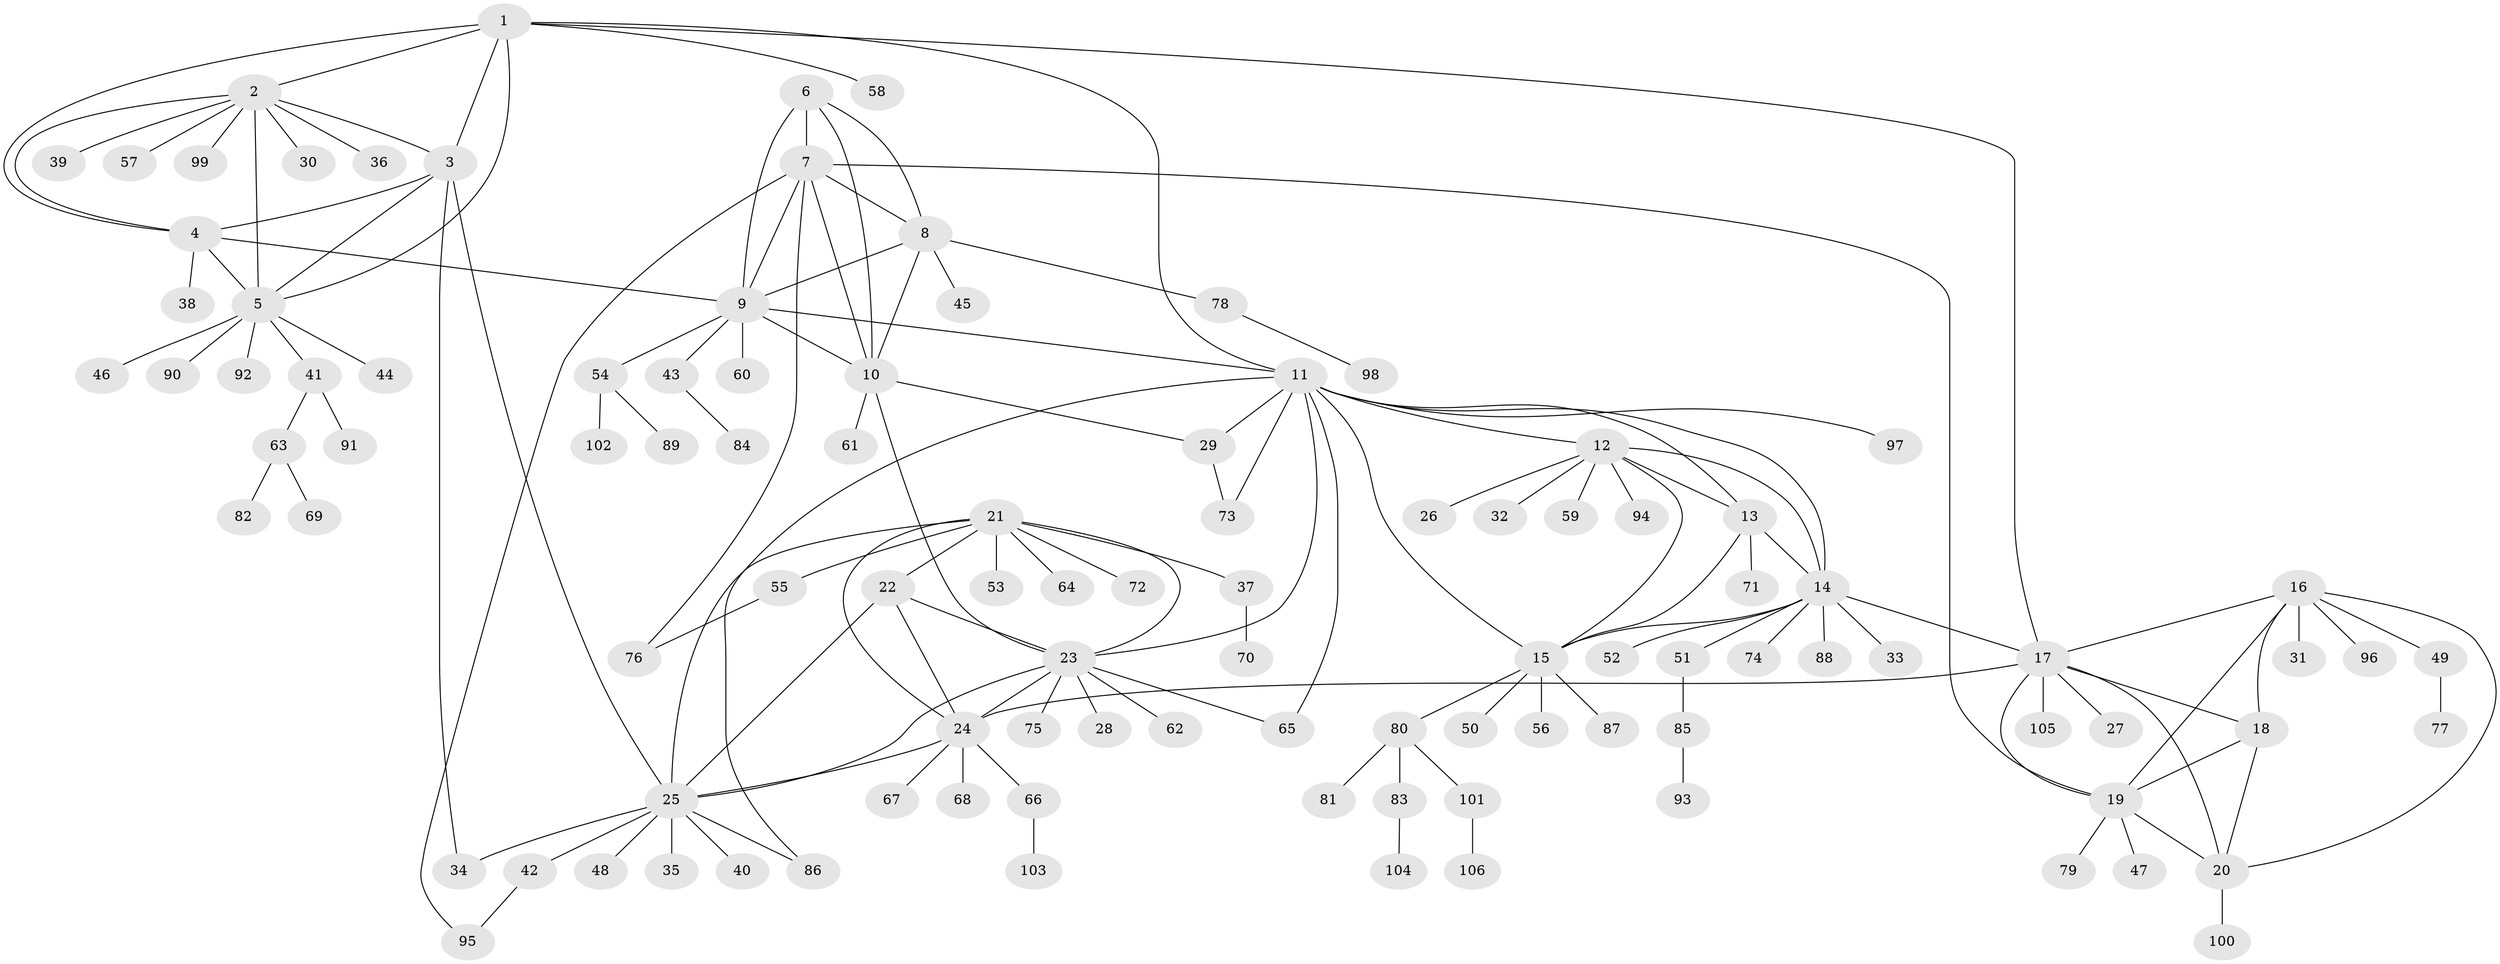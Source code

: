 // Generated by graph-tools (version 1.1) at 2025/56/03/09/25 04:56:04]
// undirected, 106 vertices, 148 edges
graph export_dot {
graph [start="1"]
  node [color=gray90,style=filled];
  1;
  2;
  3;
  4;
  5;
  6;
  7;
  8;
  9;
  10;
  11;
  12;
  13;
  14;
  15;
  16;
  17;
  18;
  19;
  20;
  21;
  22;
  23;
  24;
  25;
  26;
  27;
  28;
  29;
  30;
  31;
  32;
  33;
  34;
  35;
  36;
  37;
  38;
  39;
  40;
  41;
  42;
  43;
  44;
  45;
  46;
  47;
  48;
  49;
  50;
  51;
  52;
  53;
  54;
  55;
  56;
  57;
  58;
  59;
  60;
  61;
  62;
  63;
  64;
  65;
  66;
  67;
  68;
  69;
  70;
  71;
  72;
  73;
  74;
  75;
  76;
  77;
  78;
  79;
  80;
  81;
  82;
  83;
  84;
  85;
  86;
  87;
  88;
  89;
  90;
  91;
  92;
  93;
  94;
  95;
  96;
  97;
  98;
  99;
  100;
  101;
  102;
  103;
  104;
  105;
  106;
  1 -- 2;
  1 -- 3;
  1 -- 4;
  1 -- 5;
  1 -- 11;
  1 -- 17;
  1 -- 58;
  2 -- 3;
  2 -- 4;
  2 -- 5;
  2 -- 30;
  2 -- 36;
  2 -- 39;
  2 -- 57;
  2 -- 99;
  3 -- 4;
  3 -- 5;
  3 -- 25;
  3 -- 34;
  4 -- 5;
  4 -- 9;
  4 -- 38;
  5 -- 41;
  5 -- 44;
  5 -- 46;
  5 -- 90;
  5 -- 92;
  6 -- 7;
  6 -- 8;
  6 -- 9;
  6 -- 10;
  7 -- 8;
  7 -- 9;
  7 -- 10;
  7 -- 19;
  7 -- 76;
  7 -- 95;
  8 -- 9;
  8 -- 10;
  8 -- 45;
  8 -- 78;
  9 -- 10;
  9 -- 11;
  9 -- 43;
  9 -- 54;
  9 -- 60;
  10 -- 23;
  10 -- 29;
  10 -- 61;
  11 -- 12;
  11 -- 13;
  11 -- 14;
  11 -- 15;
  11 -- 23;
  11 -- 29;
  11 -- 65;
  11 -- 73;
  11 -- 86;
  11 -- 97;
  12 -- 13;
  12 -- 14;
  12 -- 15;
  12 -- 26;
  12 -- 32;
  12 -- 59;
  12 -- 94;
  13 -- 14;
  13 -- 15;
  13 -- 71;
  14 -- 15;
  14 -- 17;
  14 -- 33;
  14 -- 51;
  14 -- 52;
  14 -- 74;
  14 -- 88;
  15 -- 50;
  15 -- 56;
  15 -- 80;
  15 -- 87;
  16 -- 17;
  16 -- 18;
  16 -- 19;
  16 -- 20;
  16 -- 31;
  16 -- 49;
  16 -- 96;
  17 -- 18;
  17 -- 19;
  17 -- 20;
  17 -- 24;
  17 -- 27;
  17 -- 105;
  18 -- 19;
  18 -- 20;
  19 -- 20;
  19 -- 47;
  19 -- 79;
  20 -- 100;
  21 -- 22;
  21 -- 23;
  21 -- 24;
  21 -- 25;
  21 -- 37;
  21 -- 53;
  21 -- 55;
  21 -- 64;
  21 -- 72;
  22 -- 23;
  22 -- 24;
  22 -- 25;
  23 -- 24;
  23 -- 25;
  23 -- 28;
  23 -- 62;
  23 -- 65;
  23 -- 75;
  24 -- 25;
  24 -- 66;
  24 -- 67;
  24 -- 68;
  25 -- 34;
  25 -- 35;
  25 -- 40;
  25 -- 42;
  25 -- 48;
  25 -- 86;
  29 -- 73;
  37 -- 70;
  41 -- 63;
  41 -- 91;
  42 -- 95;
  43 -- 84;
  49 -- 77;
  51 -- 85;
  54 -- 89;
  54 -- 102;
  55 -- 76;
  63 -- 69;
  63 -- 82;
  66 -- 103;
  78 -- 98;
  80 -- 81;
  80 -- 83;
  80 -- 101;
  83 -- 104;
  85 -- 93;
  101 -- 106;
}
